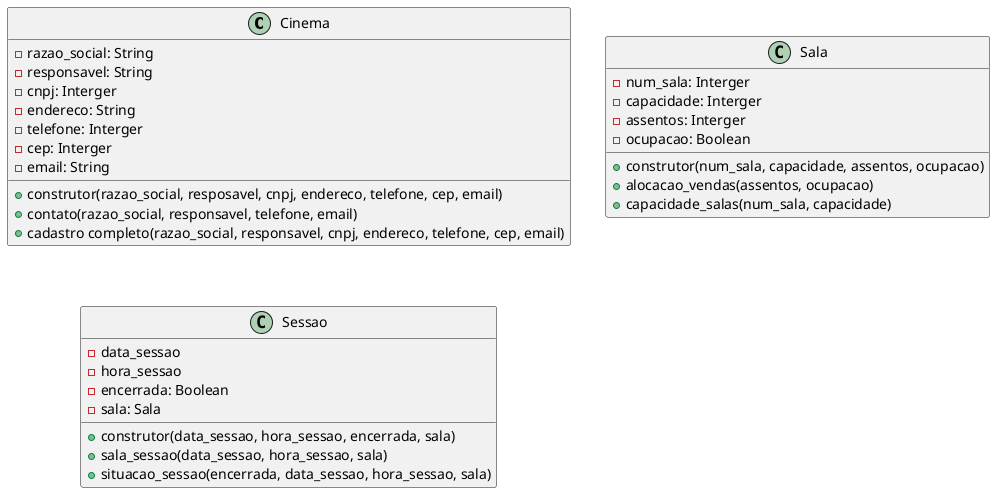 @startuml Diagrama Herança Cinema - Grupo 1

class Cinema {
    - razao_social: String
    - responsavel: String
    - cnpj: Interger 
    - endereco: String
    - telefone: Interger
    - cep: Interger
    - email: String
    + construtor(razao_social, resposavel, cnpj, endereco, telefone, cep, email)
    + contato(razao_social, responsavel, telefone, email)
    + cadastro completo(razao_social, responsavel, cnpj, endereco, telefone, cep, email)
}

class Sala{
    - num_sala: Interger
    - capacidade: Interger
    - assentos: Interger
    - ocupacao: Boolean
    + construtor(num_sala, capacidade, assentos, ocupacao)
    + alocacao_vendas(assentos, ocupacao)
    + capacidade_salas(num_sala, capacidade)
}

class Sessao{
    - data_sessao
    - hora_sessao
    - encerrada: Boolean
    - sala: Sala
    + construtor(data_sessao, hora_sessao, encerrada, sala)
    + sala_sessao(data_sessao, hora_sessao, sala)
    + situacao_sessao(encerrada, data_sessao, hora_sessao, sala)    
}